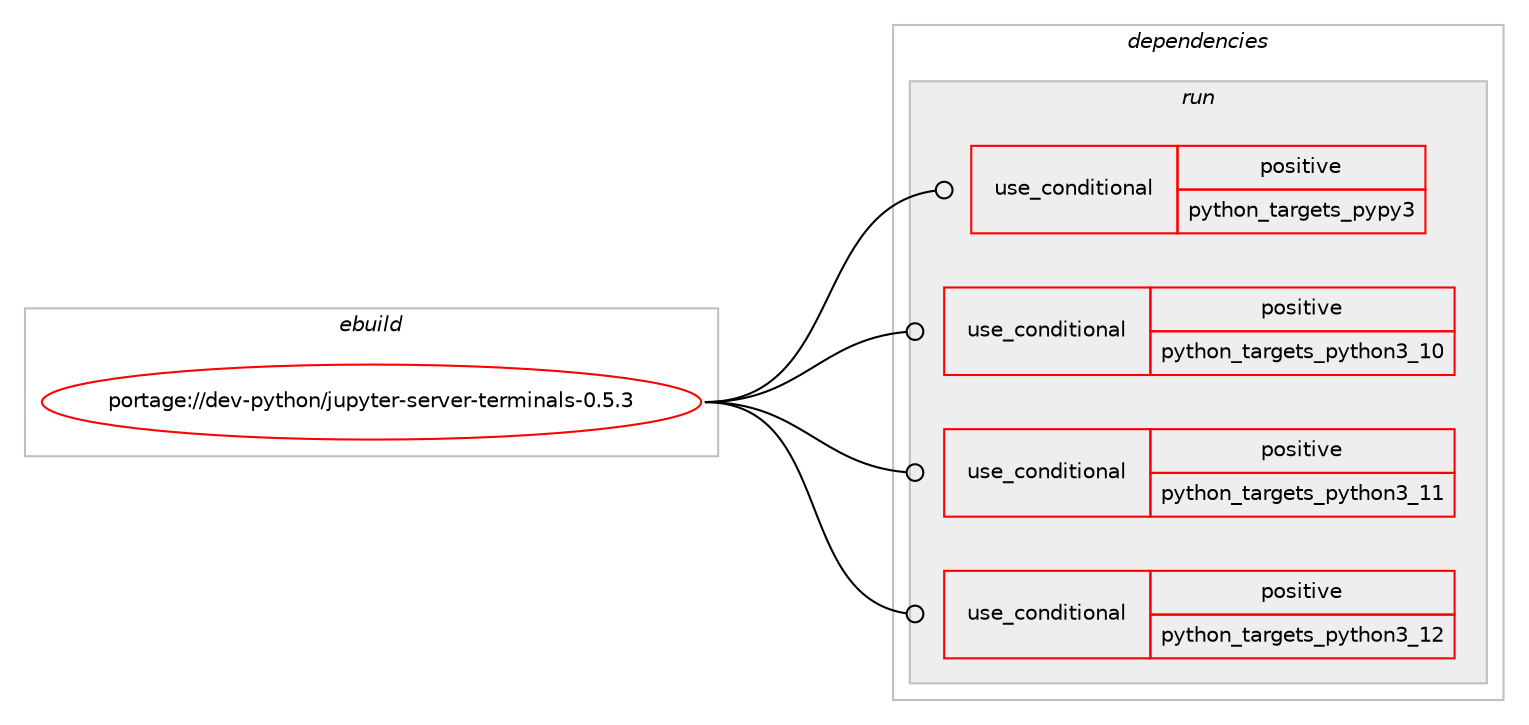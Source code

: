 digraph prolog {

# *************
# Graph options
# *************

newrank=true;
concentrate=true;
compound=true;
graph [rankdir=LR,fontname=Helvetica,fontsize=10,ranksep=1.5];#, ranksep=2.5, nodesep=0.2];
edge  [arrowhead=vee];
node  [fontname=Helvetica,fontsize=10];

# **********
# The ebuild
# **********

subgraph cluster_leftcol {
color=gray;
rank=same;
label=<<i>ebuild</i>>;
id [label="portage://dev-python/jupyter-server-terminals-0.5.3", color=red, width=4, href="../dev-python/jupyter-server-terminals-0.5.3.svg"];
}

# ****************
# The dependencies
# ****************

subgraph cluster_midcol {
color=gray;
label=<<i>dependencies</i>>;
subgraph cluster_compile {
fillcolor="#eeeeee";
style=filled;
label=<<i>compile</i>>;
}
subgraph cluster_compileandrun {
fillcolor="#eeeeee";
style=filled;
label=<<i>compile and run</i>>;
}
subgraph cluster_run {
fillcolor="#eeeeee";
style=filled;
label=<<i>run</i>>;
subgraph cond33139 {
dependency75083 [label=<<TABLE BORDER="0" CELLBORDER="1" CELLSPACING="0" CELLPADDING="4"><TR><TD ROWSPAN="3" CELLPADDING="10">use_conditional</TD></TR><TR><TD>positive</TD></TR><TR><TD>python_targets_pypy3</TD></TR></TABLE>>, shape=none, color=red];
# *** BEGIN UNKNOWN DEPENDENCY TYPE (TODO) ***
# dependency75083 -> package_dependency(portage://dev-python/jupyter-server-terminals-0.5.3,run,no,dev-python,pypy3,none,[,,],any_same_slot,[])
# *** END UNKNOWN DEPENDENCY TYPE (TODO) ***

}
id:e -> dependency75083:w [weight=20,style="solid",arrowhead="odot"];
subgraph cond33140 {
dependency75084 [label=<<TABLE BORDER="0" CELLBORDER="1" CELLSPACING="0" CELLPADDING="4"><TR><TD ROWSPAN="3" CELLPADDING="10">use_conditional</TD></TR><TR><TD>positive</TD></TR><TR><TD>python_targets_python3_10</TD></TR></TABLE>>, shape=none, color=red];
# *** BEGIN UNKNOWN DEPENDENCY TYPE (TODO) ***
# dependency75084 -> package_dependency(portage://dev-python/jupyter-server-terminals-0.5.3,run,no,dev-lang,python,none,[,,],[slot(3.10)],[])
# *** END UNKNOWN DEPENDENCY TYPE (TODO) ***

}
id:e -> dependency75084:w [weight=20,style="solid",arrowhead="odot"];
subgraph cond33141 {
dependency75085 [label=<<TABLE BORDER="0" CELLBORDER="1" CELLSPACING="0" CELLPADDING="4"><TR><TD ROWSPAN="3" CELLPADDING="10">use_conditional</TD></TR><TR><TD>positive</TD></TR><TR><TD>python_targets_python3_11</TD></TR></TABLE>>, shape=none, color=red];
# *** BEGIN UNKNOWN DEPENDENCY TYPE (TODO) ***
# dependency75085 -> package_dependency(portage://dev-python/jupyter-server-terminals-0.5.3,run,no,dev-lang,python,none,[,,],[slot(3.11)],[])
# *** END UNKNOWN DEPENDENCY TYPE (TODO) ***

}
id:e -> dependency75085:w [weight=20,style="solid",arrowhead="odot"];
subgraph cond33142 {
dependency75086 [label=<<TABLE BORDER="0" CELLBORDER="1" CELLSPACING="0" CELLPADDING="4"><TR><TD ROWSPAN="3" CELLPADDING="10">use_conditional</TD></TR><TR><TD>positive</TD></TR><TR><TD>python_targets_python3_12</TD></TR></TABLE>>, shape=none, color=red];
# *** BEGIN UNKNOWN DEPENDENCY TYPE (TODO) ***
# dependency75086 -> package_dependency(portage://dev-python/jupyter-server-terminals-0.5.3,run,no,dev-lang,python,none,[,,],[slot(3.12)],[])
# *** END UNKNOWN DEPENDENCY TYPE (TODO) ***

}
id:e -> dependency75086:w [weight=20,style="solid",arrowhead="odot"];
# *** BEGIN UNKNOWN DEPENDENCY TYPE (TODO) ***
# id -> package_dependency(portage://dev-python/jupyter-server-terminals-0.5.3,run,no,dev-python,terminado,none,[,,],[],[use(optenable(python_targets_pypy3),negative),use(optenable(python_targets_python3_10),negative),use(optenable(python_targets_python3_11),negative),use(optenable(python_targets_python3_12),negative)])
# *** END UNKNOWN DEPENDENCY TYPE (TODO) ***

}
}

# **************
# The candidates
# **************

subgraph cluster_choices {
rank=same;
color=gray;
label=<<i>candidates</i>>;

}

}
